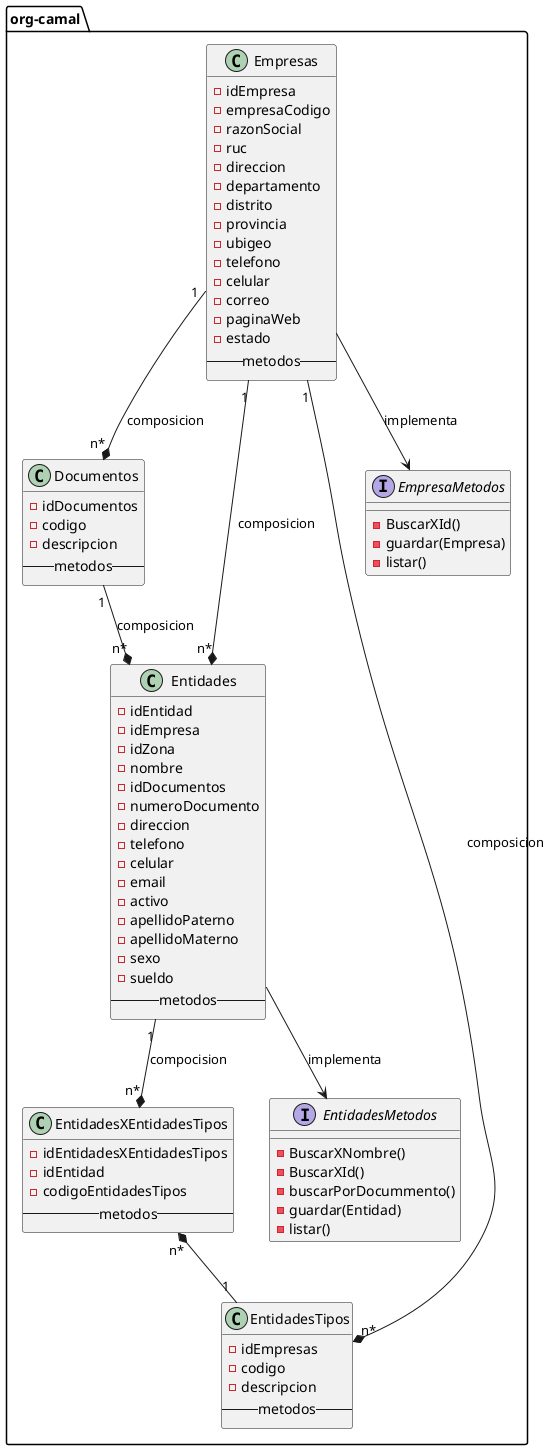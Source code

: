 @startuml

package "org-camal" {

    class Empresas {
        -idEmpresa
        -empresaCodigo
        -razonSocial
        -ruc
        -direccion
        -departamento
        -distrito
        -provincia
        -ubigeo
        -telefono
        -celular
        -correo
        -paginaWeb
        -estado
        --metodos--
    }

    class Documentos {
        -idDocumentos
        -codigo
        -descripcion
        --metodos--
    }
    class  Entidades {
        -idEntidad
        -idEmpresa
        -idZona
        -nombre
        -idDocumentos
        -numeroDocumento
        -direccion
        -telefono
        -celular
        -email
        -activo
        -apellidoPaterno
        -apellidoMaterno
        -sexo
        -sueldo
        --metodos--
    }
    class EntidadesTipos {
        -idEmpresas
        -codigo
        -descripcion
        --metodos--
    }
    class EntidadesXEntidadesTipos {
        -idEntidadesXEntidadesTipos
        -idEntidad
        -codigoEntidadesTipos
        --metodos--
    }

    interface EmpresaMetodos {
        - BuscarXId()
        - guardar(Empresa)
        - listar()
    }
    interface EntidadesMetodos {
            - BuscarXNombre()
            - BuscarXId()
            - buscarPorDocummento()
            - guardar(Entidad)
            - listar()
    }


    Empresas "1" --* "n*" Entidades : composicion
    Empresas "1" --* "n*" EntidadesTipos : composicion
    Empresas "1" --* "n*" Documentos : composicion
    Entidades "1" --* "n*" EntidadesXEntidadesTipos : compocision
    EntidadesXEntidadesTipos "n*" *-- "1" EntidadesTipos
    Documentos "1" --* "n*" Entidades: composicion

    Entidades --> EntidadesMetodos: implementa

    Empresas --> EmpresaMetodos: implementa


@enduml